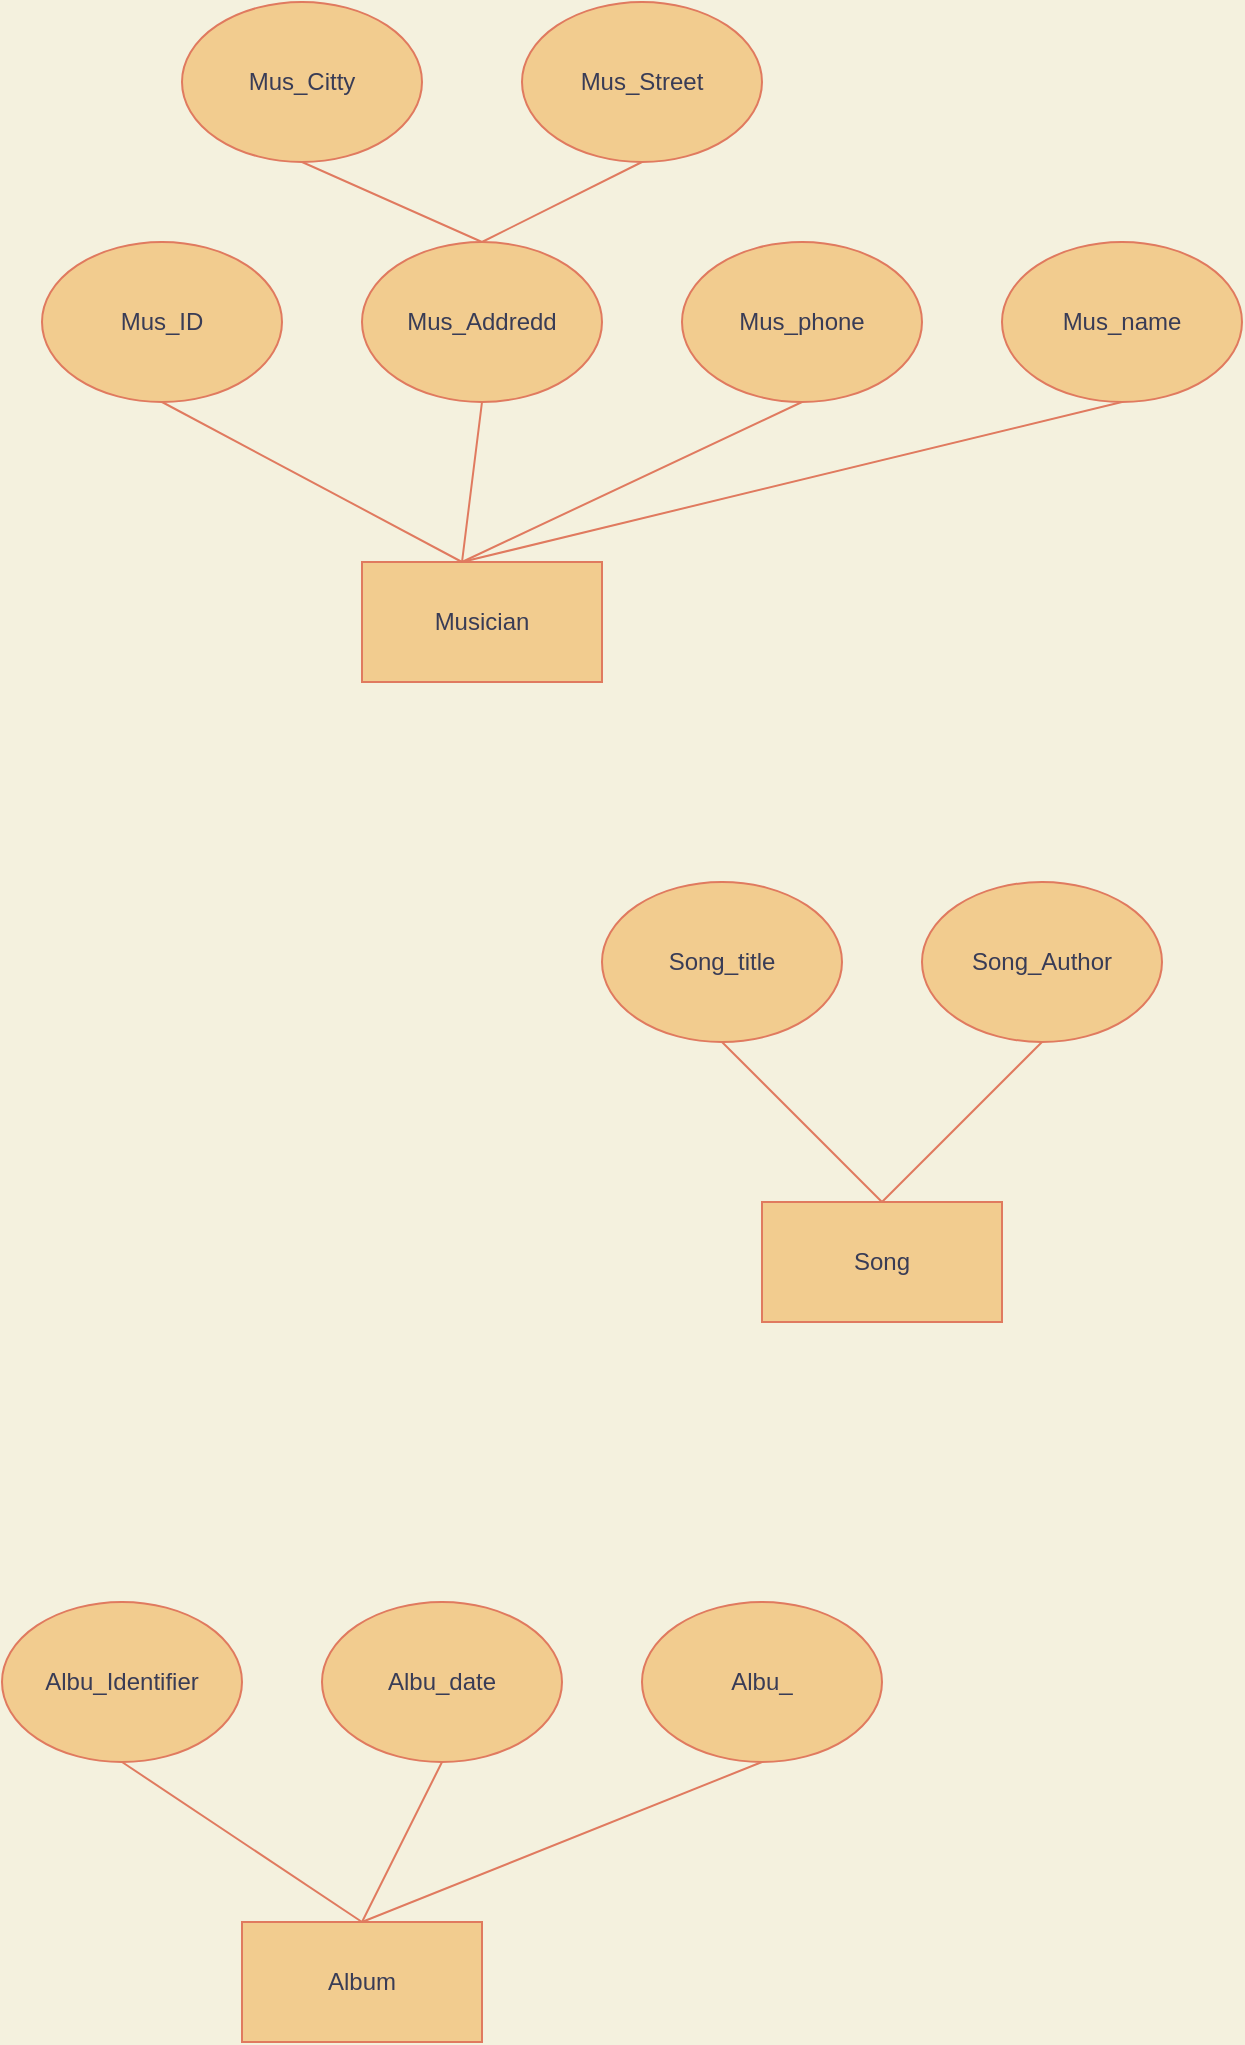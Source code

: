 <mxfile version="14.5.10" type="github">
  <diagram id="c1eO5yv0pKE1Q5gCiJQ5" name="Page-1">
    <mxGraphModel dx="445" dy="485" grid="1" gridSize="10" guides="1" tooltips="1" connect="1" arrows="1" fold="1" page="1" pageScale="1" pageWidth="850" pageHeight="1100" background="#F4F1DE" math="0" shadow="0">
      <root>
        <mxCell id="0" />
        <mxCell id="1" parent="0" />
        <mxCell id="LiSQRWz91xJu8Bzv4SBx-1" value="Musician" style="rounded=0;whiteSpace=wrap;html=1;fillColor=#F2CC8F;strokeColor=#E07A5F;fontColor=#393C56;" vertex="1" parent="1">
          <mxGeometry x="200" y="320" width="120" height="60" as="geometry" />
        </mxCell>
        <mxCell id="LiSQRWz91xJu8Bzv4SBx-2" value="Mus_ID" style="ellipse;whiteSpace=wrap;html=1;fillColor=#F2CC8F;strokeColor=#E07A5F;fontColor=#393C56;" vertex="1" parent="1">
          <mxGeometry x="40" y="160" width="120" height="80" as="geometry" />
        </mxCell>
        <mxCell id="LiSQRWz91xJu8Bzv4SBx-3" value="Mus_Addredd" style="ellipse;whiteSpace=wrap;html=1;fillColor=#F2CC8F;strokeColor=#E07A5F;fontColor=#393C56;" vertex="1" parent="1">
          <mxGeometry x="200" y="160" width="120" height="80" as="geometry" />
        </mxCell>
        <mxCell id="LiSQRWz91xJu8Bzv4SBx-4" value="&lt;span&gt;Mus_phone&lt;/span&gt;" style="ellipse;whiteSpace=wrap;html=1;fillColor=#F2CC8F;strokeColor=#E07A5F;fontColor=#393C56;" vertex="1" parent="1">
          <mxGeometry x="360" y="160" width="120" height="80" as="geometry" />
        </mxCell>
        <mxCell id="LiSQRWz91xJu8Bzv4SBx-5" value="&lt;span&gt;Mus_name&lt;/span&gt;" style="ellipse;whiteSpace=wrap;html=1;fillColor=#F2CC8F;strokeColor=#E07A5F;fontColor=#393C56;" vertex="1" parent="1">
          <mxGeometry x="520" y="160" width="120" height="80" as="geometry" />
        </mxCell>
        <mxCell id="LiSQRWz91xJu8Bzv4SBx-7" value="" style="endArrow=none;html=1;entryX=0.5;entryY=1;entryDx=0;entryDy=0;labelBackgroundColor=#F4F1DE;strokeColor=#E07A5F;fontColor=#393C56;" edge="1" parent="1" target="LiSQRWz91xJu8Bzv4SBx-2">
          <mxGeometry width="50" height="50" relative="1" as="geometry">
            <mxPoint x="250" y="320" as="sourcePoint" />
            <mxPoint x="300" y="270" as="targetPoint" />
          </mxGeometry>
        </mxCell>
        <mxCell id="LiSQRWz91xJu8Bzv4SBx-8" value="" style="endArrow=none;html=1;entryX=0.5;entryY=1;entryDx=0;entryDy=0;labelBackgroundColor=#F4F1DE;strokeColor=#E07A5F;fontColor=#393C56;" edge="1" parent="1" target="LiSQRWz91xJu8Bzv4SBx-3">
          <mxGeometry width="50" height="50" relative="1" as="geometry">
            <mxPoint x="250" y="320" as="sourcePoint" />
            <mxPoint x="300" y="270" as="targetPoint" />
          </mxGeometry>
        </mxCell>
        <mxCell id="LiSQRWz91xJu8Bzv4SBx-9" value="" style="endArrow=none;html=1;entryX=0.5;entryY=1;entryDx=0;entryDy=0;labelBackgroundColor=#F4F1DE;strokeColor=#E07A5F;fontColor=#393C56;" edge="1" parent="1" target="LiSQRWz91xJu8Bzv4SBx-4">
          <mxGeometry width="50" height="50" relative="1" as="geometry">
            <mxPoint x="250" y="320" as="sourcePoint" />
            <mxPoint x="300" y="270" as="targetPoint" />
          </mxGeometry>
        </mxCell>
        <mxCell id="LiSQRWz91xJu8Bzv4SBx-10" value="" style="endArrow=none;html=1;entryX=0.5;entryY=1;entryDx=0;entryDy=0;labelBackgroundColor=#F4F1DE;strokeColor=#E07A5F;fontColor=#393C56;" edge="1" parent="1" target="LiSQRWz91xJu8Bzv4SBx-5">
          <mxGeometry width="50" height="50" relative="1" as="geometry">
            <mxPoint x="250" y="320" as="sourcePoint" />
            <mxPoint x="300" y="270" as="targetPoint" />
          </mxGeometry>
        </mxCell>
        <mxCell id="LiSQRWz91xJu8Bzv4SBx-11" value="&lt;span&gt;Mus_Street&lt;/span&gt;" style="ellipse;whiteSpace=wrap;html=1;fillColor=#F2CC8F;strokeColor=#E07A5F;fontColor=#393C56;" vertex="1" parent="1">
          <mxGeometry x="280" y="40" width="120" height="80" as="geometry" />
        </mxCell>
        <mxCell id="LiSQRWz91xJu8Bzv4SBx-12" value="Mus_Citty" style="ellipse;whiteSpace=wrap;html=1;fillColor=#F2CC8F;strokeColor=#E07A5F;fontColor=#393C56;" vertex="1" parent="1">
          <mxGeometry x="110" y="40" width="120" height="80" as="geometry" />
        </mxCell>
        <mxCell id="LiSQRWz91xJu8Bzv4SBx-14" value="" style="endArrow=none;html=1;entryX=0.5;entryY=1;entryDx=0;entryDy=0;labelBackgroundColor=#F4F1DE;strokeColor=#E07A5F;fontColor=#393C56;" edge="1" parent="1" target="LiSQRWz91xJu8Bzv4SBx-11">
          <mxGeometry width="50" height="50" relative="1" as="geometry">
            <mxPoint x="260" y="160" as="sourcePoint" />
            <mxPoint x="310" y="110" as="targetPoint" />
          </mxGeometry>
        </mxCell>
        <mxCell id="LiSQRWz91xJu8Bzv4SBx-15" value="" style="endArrow=none;html=1;entryX=0.5;entryY=1;entryDx=0;entryDy=0;labelBackgroundColor=#F4F1DE;strokeColor=#E07A5F;fontColor=#393C56;" edge="1" parent="1" target="LiSQRWz91xJu8Bzv4SBx-12">
          <mxGeometry width="50" height="50" relative="1" as="geometry">
            <mxPoint x="260" y="160" as="sourcePoint" />
            <mxPoint x="310" y="110" as="targetPoint" />
          </mxGeometry>
        </mxCell>
        <mxCell id="LiSQRWz91xJu8Bzv4SBx-16" value="Album" style="rounded=0;whiteSpace=wrap;html=1;fillColor=#F2CC8F;strokeColor=#E07A5F;fontColor=#393C56;" vertex="1" parent="1">
          <mxGeometry x="140" y="1000" width="120" height="60" as="geometry" />
        </mxCell>
        <mxCell id="LiSQRWz91xJu8Bzv4SBx-17" value="Albu_Identifier" style="ellipse;whiteSpace=wrap;html=1;fillColor=#F2CC8F;strokeColor=#E07A5F;fontColor=#393C56;" vertex="1" parent="1">
          <mxGeometry x="20" y="840" width="120" height="80" as="geometry" />
        </mxCell>
        <mxCell id="LiSQRWz91xJu8Bzv4SBx-18" value="&lt;span&gt;Albu_&lt;/span&gt;" style="ellipse;whiteSpace=wrap;html=1;fillColor=#F2CC8F;strokeColor=#E07A5F;fontColor=#393C56;" vertex="1" parent="1">
          <mxGeometry x="340" y="840" width="120" height="80" as="geometry" />
        </mxCell>
        <mxCell id="LiSQRWz91xJu8Bzv4SBx-19" value="&lt;span&gt;Albu_date&lt;/span&gt;" style="ellipse;whiteSpace=wrap;html=1;fillColor=#F2CC8F;strokeColor=#E07A5F;fontColor=#393C56;" vertex="1" parent="1">
          <mxGeometry x="180" y="840" width="120" height="80" as="geometry" />
        </mxCell>
        <mxCell id="LiSQRWz91xJu8Bzv4SBx-20" value="" style="endArrow=none;html=1;entryX=0.5;entryY=1;entryDx=0;entryDy=0;labelBackgroundColor=#F4F1DE;strokeColor=#E07A5F;fontColor=#393C56;" edge="1" parent="1" target="LiSQRWz91xJu8Bzv4SBx-17">
          <mxGeometry width="50" height="50" relative="1" as="geometry">
            <mxPoint x="200" y="1000" as="sourcePoint" />
            <mxPoint x="250" y="950" as="targetPoint" />
          </mxGeometry>
        </mxCell>
        <mxCell id="LiSQRWz91xJu8Bzv4SBx-21" value="" style="endArrow=none;html=1;entryX=0.5;entryY=1;entryDx=0;entryDy=0;labelBackgroundColor=#F4F1DE;strokeColor=#E07A5F;fontColor=#393C56;" edge="1" parent="1" target="LiSQRWz91xJu8Bzv4SBx-18">
          <mxGeometry width="50" height="50" relative="1" as="geometry">
            <mxPoint x="200" y="1000" as="sourcePoint" />
            <mxPoint x="290" y="920" as="targetPoint" />
          </mxGeometry>
        </mxCell>
        <mxCell id="LiSQRWz91xJu8Bzv4SBx-22" value="" style="endArrow=none;html=1;entryX=0.5;entryY=1;entryDx=0;entryDy=0;exitX=0.5;exitY=0;exitDx=0;exitDy=0;labelBackgroundColor=#F4F1DE;strokeColor=#E07A5F;fontColor=#393C56;" edge="1" parent="1" source="LiSQRWz91xJu8Bzv4SBx-16" target="LiSQRWz91xJu8Bzv4SBx-19">
          <mxGeometry width="50" height="50" relative="1" as="geometry">
            <mxPoint x="365" y="1000" as="sourcePoint" />
            <mxPoint x="245" y="920" as="targetPoint" />
          </mxGeometry>
        </mxCell>
        <mxCell id="LiSQRWz91xJu8Bzv4SBx-23" value="Song" style="rounded=0;whiteSpace=wrap;html=1;fillColor=#F2CC8F;strokeColor=#E07A5F;fontColor=#393C56;" vertex="1" parent="1">
          <mxGeometry x="400" y="640" width="120" height="60" as="geometry" />
        </mxCell>
        <mxCell id="LiSQRWz91xJu8Bzv4SBx-24" value="Song_title" style="ellipse;whiteSpace=wrap;html=1;fillColor=#F2CC8F;strokeColor=#E07A5F;fontColor=#393C56;" vertex="1" parent="1">
          <mxGeometry x="320" y="480" width="120" height="80" as="geometry" />
        </mxCell>
        <mxCell id="LiSQRWz91xJu8Bzv4SBx-26" value="Song_Author" style="ellipse;whiteSpace=wrap;html=1;fillColor=#F2CC8F;strokeColor=#E07A5F;fontColor=#393C56;" vertex="1" parent="1">
          <mxGeometry x="480" y="480" width="120" height="80" as="geometry" />
        </mxCell>
        <mxCell id="LiSQRWz91xJu8Bzv4SBx-27" value="" style="endArrow=none;html=1;entryX=0.5;entryY=1;entryDx=0;entryDy=0;labelBackgroundColor=#F4F1DE;strokeColor=#E07A5F;fontColor=#393C56;" edge="1" parent="1" target="LiSQRWz91xJu8Bzv4SBx-24">
          <mxGeometry width="50" height="50" relative="1" as="geometry">
            <mxPoint x="460" y="640" as="sourcePoint" />
            <mxPoint x="510" y="590" as="targetPoint" />
          </mxGeometry>
        </mxCell>
        <mxCell id="LiSQRWz91xJu8Bzv4SBx-29" value="" style="endArrow=none;html=1;entryX=0.5;entryY=1;entryDx=0;entryDy=0;exitX=0.5;exitY=0;exitDx=0;exitDy=0;labelBackgroundColor=#F4F1DE;strokeColor=#E07A5F;fontColor=#393C56;" edge="1" parent="1" source="LiSQRWz91xJu8Bzv4SBx-23" target="LiSQRWz91xJu8Bzv4SBx-26">
          <mxGeometry width="50" height="50" relative="1" as="geometry">
            <mxPoint x="625" y="640" as="sourcePoint" />
            <mxPoint x="505" y="560" as="targetPoint" />
          </mxGeometry>
        </mxCell>
      </root>
    </mxGraphModel>
  </diagram>
</mxfile>
